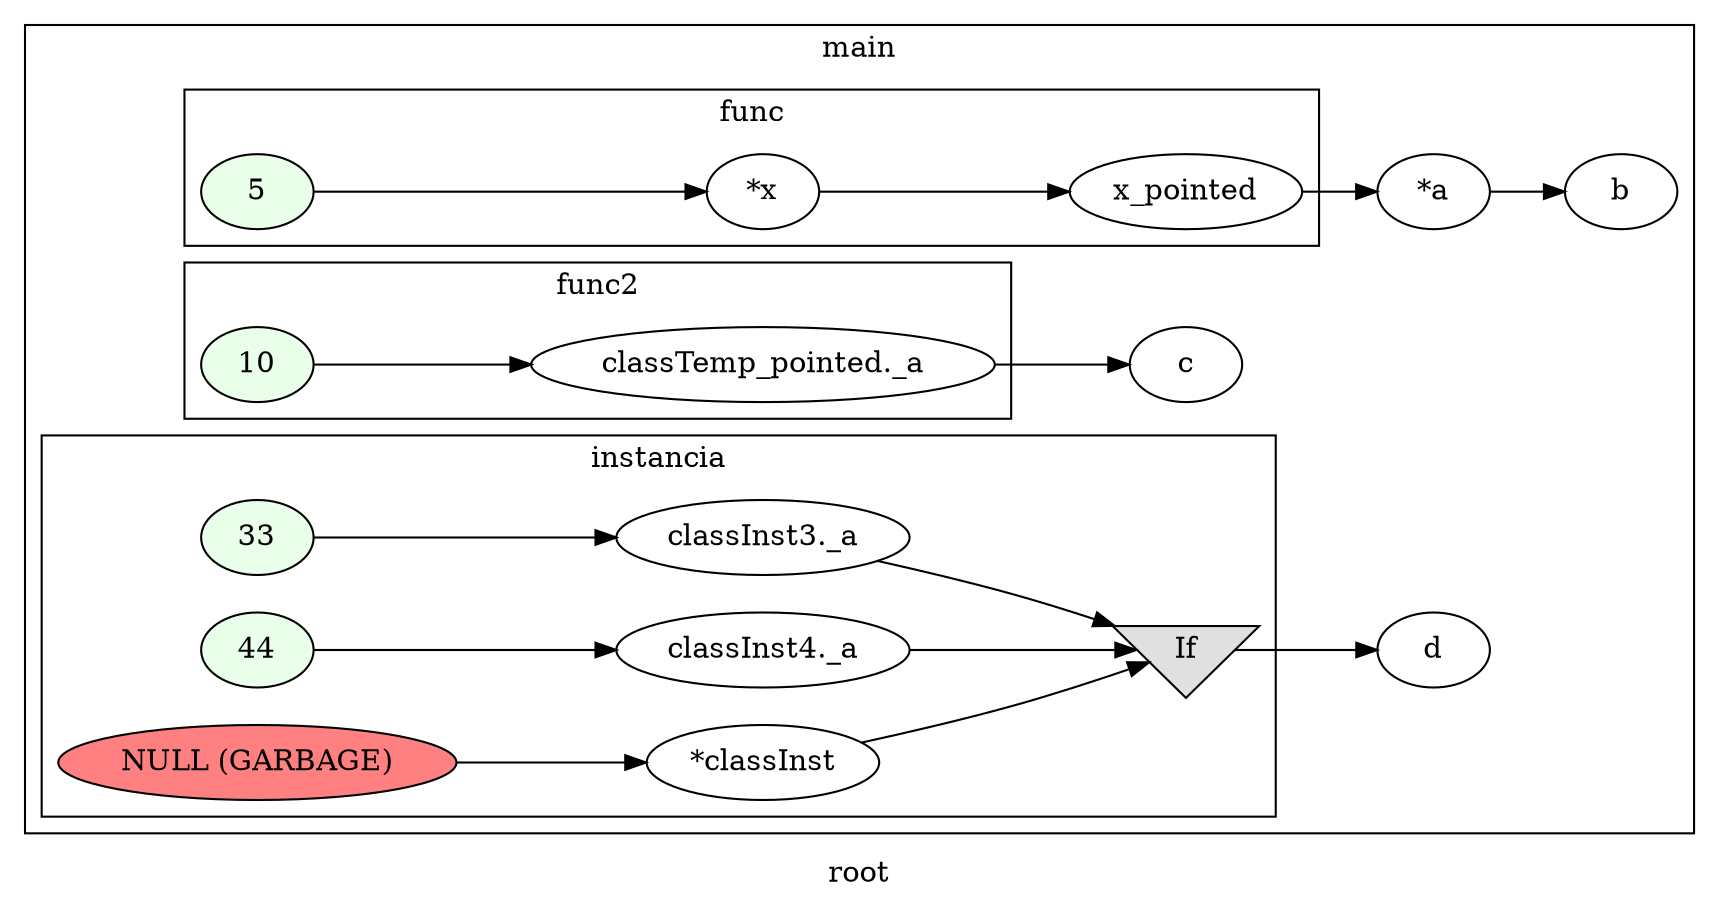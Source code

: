 digraph G
{
rankdir=LR;
label = "root";
subgraph cluster_1 {
label = "main";
parent = "G";
startinglines = "25_41_41";
	node_000005 [ label = "*a", startingline=44 ]
	node_000006 [ label = "b", startingline=44 ]
	node_000010 [ label = "c", startingline=20 ]
	node_000025 [ label = "d", startingline=48 ]
subgraph cluster_2 {
label = "func";
parent = "cluster_1";
startinglines = "41_41_43";
	node_000002 [ label = "5", style=filled, fillcolor="#E9FFE9", startinglines=5 ]
	node_000003 [ label = "*x", startingline=5 ]
	node_000004 [ label = "x_pointed", startingline=5 ]
}
subgraph cluster_3 {
label = "func2";
parent = "cluster_1";
startinglines = "6_44_45";
	node_000008 [ label = "10", style=filled, fillcolor="#E9FFE9", startinglines=19 ]
	node_000009 [ label = "classTemp_pointed._a", startingline=19 ]
}
subgraph cluster_4 {
label = "instancia";
parent = "cluster_1";
startinglines = "19_20_47";
	node_000013 [ label = "33", style=filled, fillcolor="#E9FFE9", startinglines=29 ]
	node_000014 [ label = "classInst3._a", startingline=29 ]
	node_000015 [ label = "44", style=filled, fillcolor="#E9FFE9", startinglines=30 ]
	node_000016 [ label = "classInst4._a", startingline=30 ]
	node_000018 [ label = "NULL (GARBAGE)", style=filled, fillcolor="#FF8080", startinglines=33 ]
	node_000019 [ label = "*classInst", startingline=33 ]
	node_000026 [ label = "If", shape=invtriangle, style=filled, fillcolor="#E0E0E0", startinglines=48 ]
}
}
	node_000005 -> node_000006
	node_000002 -> node_000003
	node_000003 -> node_000004
	node_000004 -> node_000005
	node_000008 -> node_000009
	node_000009 -> node_000010
	node_000013 -> node_000014
	node_000014 -> node_000026
	node_000015 -> node_000016
	node_000016 -> node_000026
	node_000018 -> node_000019
	node_000019 -> node_000026
	node_000026 -> node_000025
}
